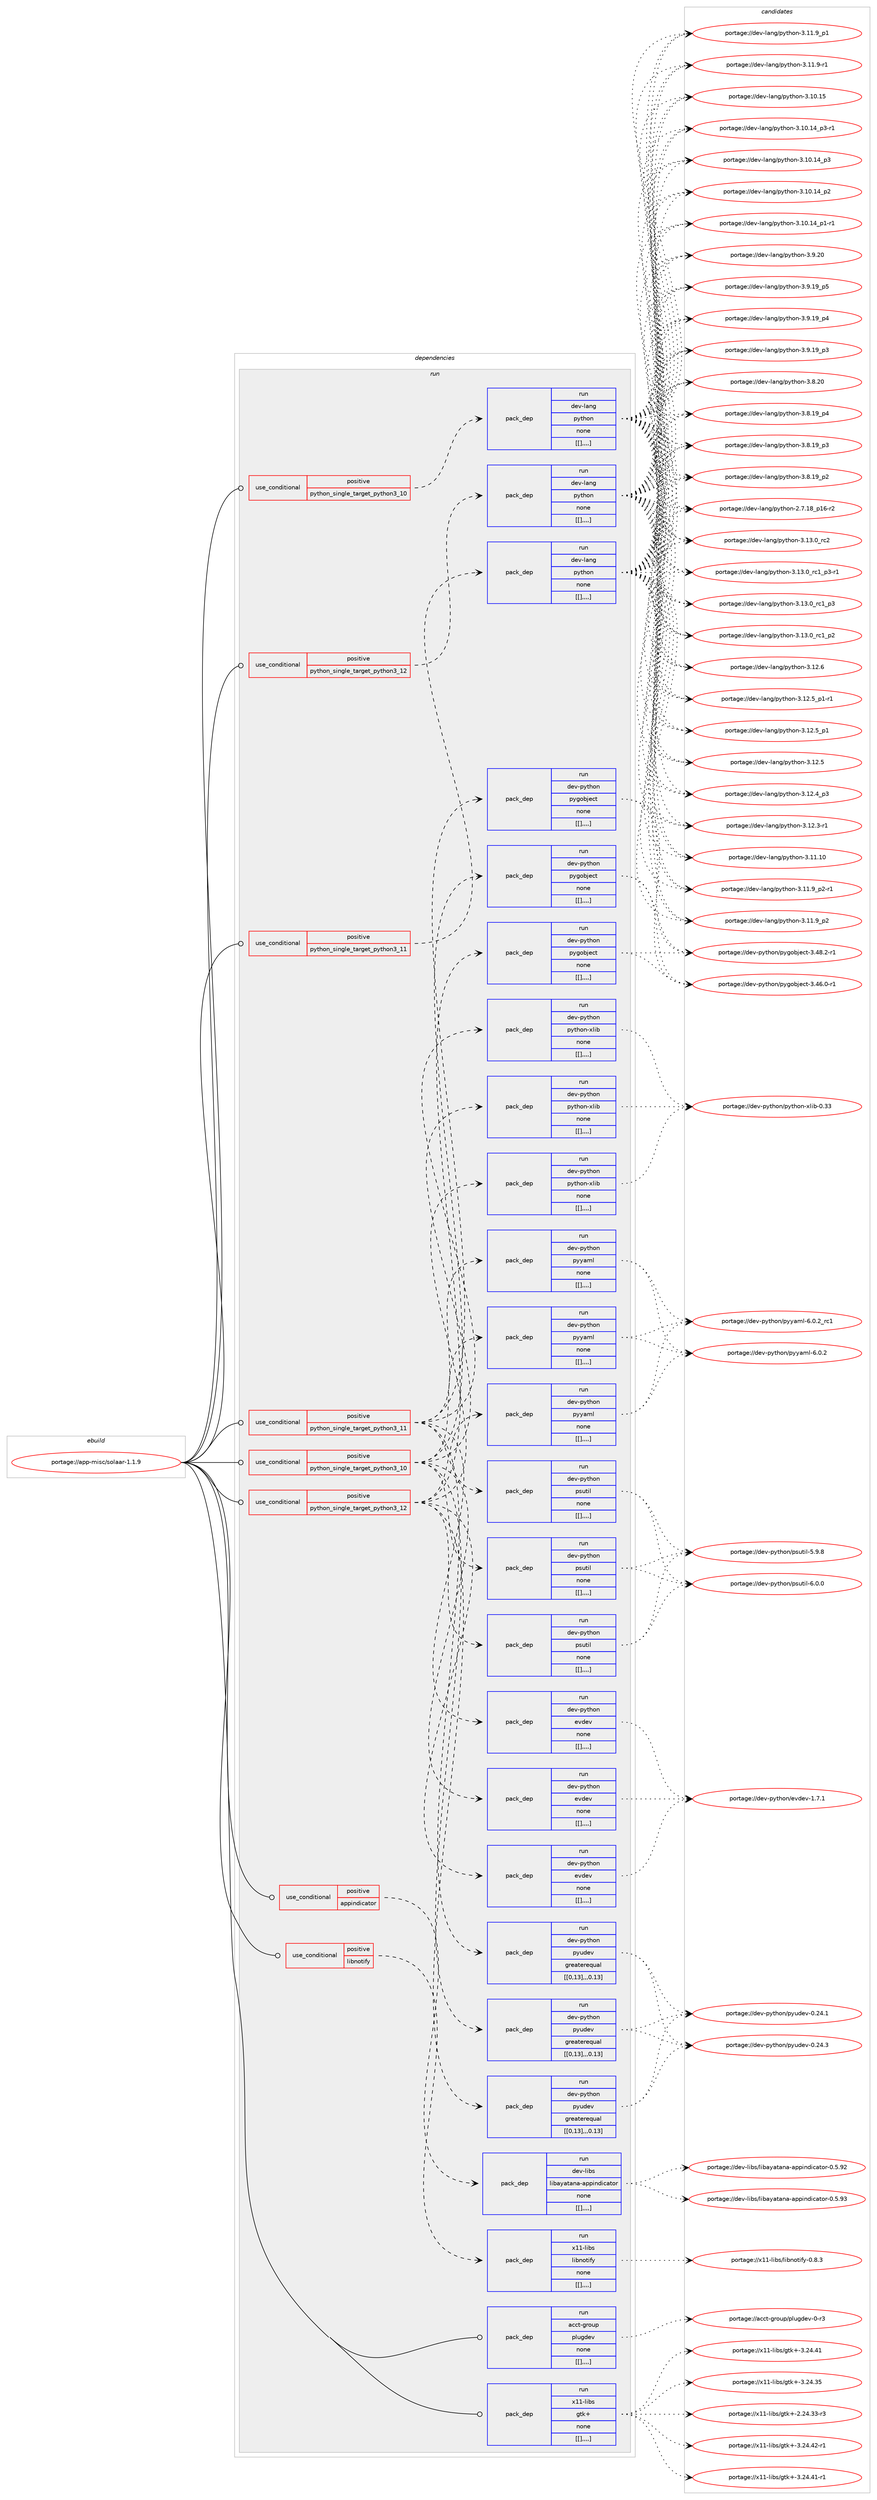 digraph prolog {

# *************
# Graph options
# *************

newrank=true;
concentrate=true;
compound=true;
graph [rankdir=LR,fontname=Helvetica,fontsize=10,ranksep=1.5];#, ranksep=2.5, nodesep=0.2];
edge  [arrowhead=vee];
node  [fontname=Helvetica,fontsize=10];

# **********
# The ebuild
# **********

subgraph cluster_leftcol {
color=gray;
label=<<i>ebuild</i>>;
id [label="portage://app-misc/solaar-1.1.9", color=red, width=4, href="../app-misc/solaar-1.1.9.svg"];
}

# ****************
# The dependencies
# ****************

subgraph cluster_midcol {
color=gray;
label=<<i>dependencies</i>>;
subgraph cluster_compile {
fillcolor="#eeeeee";
style=filled;
label=<<i>compile</i>>;
}
subgraph cluster_compileandrun {
fillcolor="#eeeeee";
style=filled;
label=<<i>compile and run</i>>;
}
subgraph cluster_run {
fillcolor="#eeeeee";
style=filled;
label=<<i>run</i>>;
subgraph cond12823 {
dependency44204 [label=<<TABLE BORDER="0" CELLBORDER="1" CELLSPACING="0" CELLPADDING="4"><TR><TD ROWSPAN="3" CELLPADDING="10">use_conditional</TD></TR><TR><TD>positive</TD></TR><TR><TD>appindicator</TD></TR></TABLE>>, shape=none, color=red];
subgraph pack30980 {
dependency44205 [label=<<TABLE BORDER="0" CELLBORDER="1" CELLSPACING="0" CELLPADDING="4" WIDTH="220"><TR><TD ROWSPAN="6" CELLPADDING="30">pack_dep</TD></TR><TR><TD WIDTH="110">run</TD></TR><TR><TD>dev-libs</TD></TR><TR><TD>libayatana-appindicator</TD></TR><TR><TD>none</TD></TR><TR><TD>[[],,,,]</TD></TR></TABLE>>, shape=none, color=blue];
}
dependency44204:e -> dependency44205:w [weight=20,style="dashed",arrowhead="vee"];
}
id:e -> dependency44204:w [weight=20,style="solid",arrowhead="odot"];
subgraph cond12824 {
dependency44206 [label=<<TABLE BORDER="0" CELLBORDER="1" CELLSPACING="0" CELLPADDING="4"><TR><TD ROWSPAN="3" CELLPADDING="10">use_conditional</TD></TR><TR><TD>positive</TD></TR><TR><TD>libnotify</TD></TR></TABLE>>, shape=none, color=red];
subgraph pack30981 {
dependency44207 [label=<<TABLE BORDER="0" CELLBORDER="1" CELLSPACING="0" CELLPADDING="4" WIDTH="220"><TR><TD ROWSPAN="6" CELLPADDING="30">pack_dep</TD></TR><TR><TD WIDTH="110">run</TD></TR><TR><TD>x11-libs</TD></TR><TR><TD>libnotify</TD></TR><TR><TD>none</TD></TR><TR><TD>[[],,,,]</TD></TR></TABLE>>, shape=none, color=blue];
}
dependency44206:e -> dependency44207:w [weight=20,style="dashed",arrowhead="vee"];
}
id:e -> dependency44206:w [weight=20,style="solid",arrowhead="odot"];
subgraph cond12825 {
dependency44208 [label=<<TABLE BORDER="0" CELLBORDER="1" CELLSPACING="0" CELLPADDING="4"><TR><TD ROWSPAN="3" CELLPADDING="10">use_conditional</TD></TR><TR><TD>positive</TD></TR><TR><TD>python_single_target_python3_10</TD></TR></TABLE>>, shape=none, color=red];
subgraph pack30982 {
dependency44209 [label=<<TABLE BORDER="0" CELLBORDER="1" CELLSPACING="0" CELLPADDING="4" WIDTH="220"><TR><TD ROWSPAN="6" CELLPADDING="30">pack_dep</TD></TR><TR><TD WIDTH="110">run</TD></TR><TR><TD>dev-lang</TD></TR><TR><TD>python</TD></TR><TR><TD>none</TD></TR><TR><TD>[[],,,,]</TD></TR></TABLE>>, shape=none, color=blue];
}
dependency44208:e -> dependency44209:w [weight=20,style="dashed",arrowhead="vee"];
}
id:e -> dependency44208:w [weight=20,style="solid",arrowhead="odot"];
subgraph cond12826 {
dependency44210 [label=<<TABLE BORDER="0" CELLBORDER="1" CELLSPACING="0" CELLPADDING="4"><TR><TD ROWSPAN="3" CELLPADDING="10">use_conditional</TD></TR><TR><TD>positive</TD></TR><TR><TD>python_single_target_python3_10</TD></TR></TABLE>>, shape=none, color=red];
subgraph pack30983 {
dependency44211 [label=<<TABLE BORDER="0" CELLBORDER="1" CELLSPACING="0" CELLPADDING="4" WIDTH="220"><TR><TD ROWSPAN="6" CELLPADDING="30">pack_dep</TD></TR><TR><TD WIDTH="110">run</TD></TR><TR><TD>dev-python</TD></TR><TR><TD>evdev</TD></TR><TR><TD>none</TD></TR><TR><TD>[[],,,,]</TD></TR></TABLE>>, shape=none, color=blue];
}
dependency44210:e -> dependency44211:w [weight=20,style="dashed",arrowhead="vee"];
subgraph pack30984 {
dependency44212 [label=<<TABLE BORDER="0" CELLBORDER="1" CELLSPACING="0" CELLPADDING="4" WIDTH="220"><TR><TD ROWSPAN="6" CELLPADDING="30">pack_dep</TD></TR><TR><TD WIDTH="110">run</TD></TR><TR><TD>dev-python</TD></TR><TR><TD>psutil</TD></TR><TR><TD>none</TD></TR><TR><TD>[[],,,,]</TD></TR></TABLE>>, shape=none, color=blue];
}
dependency44210:e -> dependency44212:w [weight=20,style="dashed",arrowhead="vee"];
subgraph pack30985 {
dependency44213 [label=<<TABLE BORDER="0" CELLBORDER="1" CELLSPACING="0" CELLPADDING="4" WIDTH="220"><TR><TD ROWSPAN="6" CELLPADDING="30">pack_dep</TD></TR><TR><TD WIDTH="110">run</TD></TR><TR><TD>dev-python</TD></TR><TR><TD>pygobject</TD></TR><TR><TD>none</TD></TR><TR><TD>[[],,,,]</TD></TR></TABLE>>, shape=none, color=blue];
}
dependency44210:e -> dependency44213:w [weight=20,style="dashed",arrowhead="vee"];
subgraph pack30986 {
dependency44214 [label=<<TABLE BORDER="0" CELLBORDER="1" CELLSPACING="0" CELLPADDING="4" WIDTH="220"><TR><TD ROWSPAN="6" CELLPADDING="30">pack_dep</TD></TR><TR><TD WIDTH="110">run</TD></TR><TR><TD>dev-python</TD></TR><TR><TD>python-xlib</TD></TR><TR><TD>none</TD></TR><TR><TD>[[],,,,]</TD></TR></TABLE>>, shape=none, color=blue];
}
dependency44210:e -> dependency44214:w [weight=20,style="dashed",arrowhead="vee"];
subgraph pack30987 {
dependency44215 [label=<<TABLE BORDER="0" CELLBORDER="1" CELLSPACING="0" CELLPADDING="4" WIDTH="220"><TR><TD ROWSPAN="6" CELLPADDING="30">pack_dep</TD></TR><TR><TD WIDTH="110">run</TD></TR><TR><TD>dev-python</TD></TR><TR><TD>pyudev</TD></TR><TR><TD>greaterequal</TD></TR><TR><TD>[[0,13],,,0.13]</TD></TR></TABLE>>, shape=none, color=blue];
}
dependency44210:e -> dependency44215:w [weight=20,style="dashed",arrowhead="vee"];
subgraph pack30988 {
dependency44216 [label=<<TABLE BORDER="0" CELLBORDER="1" CELLSPACING="0" CELLPADDING="4" WIDTH="220"><TR><TD ROWSPAN="6" CELLPADDING="30">pack_dep</TD></TR><TR><TD WIDTH="110">run</TD></TR><TR><TD>dev-python</TD></TR><TR><TD>pyyaml</TD></TR><TR><TD>none</TD></TR><TR><TD>[[],,,,]</TD></TR></TABLE>>, shape=none, color=blue];
}
dependency44210:e -> dependency44216:w [weight=20,style="dashed",arrowhead="vee"];
}
id:e -> dependency44210:w [weight=20,style="solid",arrowhead="odot"];
subgraph cond12827 {
dependency44217 [label=<<TABLE BORDER="0" CELLBORDER="1" CELLSPACING="0" CELLPADDING="4"><TR><TD ROWSPAN="3" CELLPADDING="10">use_conditional</TD></TR><TR><TD>positive</TD></TR><TR><TD>python_single_target_python3_11</TD></TR></TABLE>>, shape=none, color=red];
subgraph pack30989 {
dependency44218 [label=<<TABLE BORDER="0" CELLBORDER="1" CELLSPACING="0" CELLPADDING="4" WIDTH="220"><TR><TD ROWSPAN="6" CELLPADDING="30">pack_dep</TD></TR><TR><TD WIDTH="110">run</TD></TR><TR><TD>dev-lang</TD></TR><TR><TD>python</TD></TR><TR><TD>none</TD></TR><TR><TD>[[],,,,]</TD></TR></TABLE>>, shape=none, color=blue];
}
dependency44217:e -> dependency44218:w [weight=20,style="dashed",arrowhead="vee"];
}
id:e -> dependency44217:w [weight=20,style="solid",arrowhead="odot"];
subgraph cond12828 {
dependency44219 [label=<<TABLE BORDER="0" CELLBORDER="1" CELLSPACING="0" CELLPADDING="4"><TR><TD ROWSPAN="3" CELLPADDING="10">use_conditional</TD></TR><TR><TD>positive</TD></TR><TR><TD>python_single_target_python3_11</TD></TR></TABLE>>, shape=none, color=red];
subgraph pack30990 {
dependency44220 [label=<<TABLE BORDER="0" CELLBORDER="1" CELLSPACING="0" CELLPADDING="4" WIDTH="220"><TR><TD ROWSPAN="6" CELLPADDING="30">pack_dep</TD></TR><TR><TD WIDTH="110">run</TD></TR><TR><TD>dev-python</TD></TR><TR><TD>evdev</TD></TR><TR><TD>none</TD></TR><TR><TD>[[],,,,]</TD></TR></TABLE>>, shape=none, color=blue];
}
dependency44219:e -> dependency44220:w [weight=20,style="dashed",arrowhead="vee"];
subgraph pack30991 {
dependency44221 [label=<<TABLE BORDER="0" CELLBORDER="1" CELLSPACING="0" CELLPADDING="4" WIDTH="220"><TR><TD ROWSPAN="6" CELLPADDING="30">pack_dep</TD></TR><TR><TD WIDTH="110">run</TD></TR><TR><TD>dev-python</TD></TR><TR><TD>psutil</TD></TR><TR><TD>none</TD></TR><TR><TD>[[],,,,]</TD></TR></TABLE>>, shape=none, color=blue];
}
dependency44219:e -> dependency44221:w [weight=20,style="dashed",arrowhead="vee"];
subgraph pack30992 {
dependency44222 [label=<<TABLE BORDER="0" CELLBORDER="1" CELLSPACING="0" CELLPADDING="4" WIDTH="220"><TR><TD ROWSPAN="6" CELLPADDING="30">pack_dep</TD></TR><TR><TD WIDTH="110">run</TD></TR><TR><TD>dev-python</TD></TR><TR><TD>pygobject</TD></TR><TR><TD>none</TD></TR><TR><TD>[[],,,,]</TD></TR></TABLE>>, shape=none, color=blue];
}
dependency44219:e -> dependency44222:w [weight=20,style="dashed",arrowhead="vee"];
subgraph pack30993 {
dependency44223 [label=<<TABLE BORDER="0" CELLBORDER="1" CELLSPACING="0" CELLPADDING="4" WIDTH="220"><TR><TD ROWSPAN="6" CELLPADDING="30">pack_dep</TD></TR><TR><TD WIDTH="110">run</TD></TR><TR><TD>dev-python</TD></TR><TR><TD>python-xlib</TD></TR><TR><TD>none</TD></TR><TR><TD>[[],,,,]</TD></TR></TABLE>>, shape=none, color=blue];
}
dependency44219:e -> dependency44223:w [weight=20,style="dashed",arrowhead="vee"];
subgraph pack30994 {
dependency44224 [label=<<TABLE BORDER="0" CELLBORDER="1" CELLSPACING="0" CELLPADDING="4" WIDTH="220"><TR><TD ROWSPAN="6" CELLPADDING="30">pack_dep</TD></TR><TR><TD WIDTH="110">run</TD></TR><TR><TD>dev-python</TD></TR><TR><TD>pyudev</TD></TR><TR><TD>greaterequal</TD></TR><TR><TD>[[0,13],,,0.13]</TD></TR></TABLE>>, shape=none, color=blue];
}
dependency44219:e -> dependency44224:w [weight=20,style="dashed",arrowhead="vee"];
subgraph pack30995 {
dependency44225 [label=<<TABLE BORDER="0" CELLBORDER="1" CELLSPACING="0" CELLPADDING="4" WIDTH="220"><TR><TD ROWSPAN="6" CELLPADDING="30">pack_dep</TD></TR><TR><TD WIDTH="110">run</TD></TR><TR><TD>dev-python</TD></TR><TR><TD>pyyaml</TD></TR><TR><TD>none</TD></TR><TR><TD>[[],,,,]</TD></TR></TABLE>>, shape=none, color=blue];
}
dependency44219:e -> dependency44225:w [weight=20,style="dashed",arrowhead="vee"];
}
id:e -> dependency44219:w [weight=20,style="solid",arrowhead="odot"];
subgraph cond12829 {
dependency44226 [label=<<TABLE BORDER="0" CELLBORDER="1" CELLSPACING="0" CELLPADDING="4"><TR><TD ROWSPAN="3" CELLPADDING="10">use_conditional</TD></TR><TR><TD>positive</TD></TR><TR><TD>python_single_target_python3_12</TD></TR></TABLE>>, shape=none, color=red];
subgraph pack30996 {
dependency44227 [label=<<TABLE BORDER="0" CELLBORDER="1" CELLSPACING="0" CELLPADDING="4" WIDTH="220"><TR><TD ROWSPAN="6" CELLPADDING="30">pack_dep</TD></TR><TR><TD WIDTH="110">run</TD></TR><TR><TD>dev-lang</TD></TR><TR><TD>python</TD></TR><TR><TD>none</TD></TR><TR><TD>[[],,,,]</TD></TR></TABLE>>, shape=none, color=blue];
}
dependency44226:e -> dependency44227:w [weight=20,style="dashed",arrowhead="vee"];
}
id:e -> dependency44226:w [weight=20,style="solid",arrowhead="odot"];
subgraph cond12830 {
dependency44228 [label=<<TABLE BORDER="0" CELLBORDER="1" CELLSPACING="0" CELLPADDING="4"><TR><TD ROWSPAN="3" CELLPADDING="10">use_conditional</TD></TR><TR><TD>positive</TD></TR><TR><TD>python_single_target_python3_12</TD></TR></TABLE>>, shape=none, color=red];
subgraph pack30997 {
dependency44229 [label=<<TABLE BORDER="0" CELLBORDER="1" CELLSPACING="0" CELLPADDING="4" WIDTH="220"><TR><TD ROWSPAN="6" CELLPADDING="30">pack_dep</TD></TR><TR><TD WIDTH="110">run</TD></TR><TR><TD>dev-python</TD></TR><TR><TD>evdev</TD></TR><TR><TD>none</TD></TR><TR><TD>[[],,,,]</TD></TR></TABLE>>, shape=none, color=blue];
}
dependency44228:e -> dependency44229:w [weight=20,style="dashed",arrowhead="vee"];
subgraph pack30998 {
dependency44230 [label=<<TABLE BORDER="0" CELLBORDER="1" CELLSPACING="0" CELLPADDING="4" WIDTH="220"><TR><TD ROWSPAN="6" CELLPADDING="30">pack_dep</TD></TR><TR><TD WIDTH="110">run</TD></TR><TR><TD>dev-python</TD></TR><TR><TD>psutil</TD></TR><TR><TD>none</TD></TR><TR><TD>[[],,,,]</TD></TR></TABLE>>, shape=none, color=blue];
}
dependency44228:e -> dependency44230:w [weight=20,style="dashed",arrowhead="vee"];
subgraph pack30999 {
dependency44231 [label=<<TABLE BORDER="0" CELLBORDER="1" CELLSPACING="0" CELLPADDING="4" WIDTH="220"><TR><TD ROWSPAN="6" CELLPADDING="30">pack_dep</TD></TR><TR><TD WIDTH="110">run</TD></TR><TR><TD>dev-python</TD></TR><TR><TD>pygobject</TD></TR><TR><TD>none</TD></TR><TR><TD>[[],,,,]</TD></TR></TABLE>>, shape=none, color=blue];
}
dependency44228:e -> dependency44231:w [weight=20,style="dashed",arrowhead="vee"];
subgraph pack31000 {
dependency44232 [label=<<TABLE BORDER="0" CELLBORDER="1" CELLSPACING="0" CELLPADDING="4" WIDTH="220"><TR><TD ROWSPAN="6" CELLPADDING="30">pack_dep</TD></TR><TR><TD WIDTH="110">run</TD></TR><TR><TD>dev-python</TD></TR><TR><TD>python-xlib</TD></TR><TR><TD>none</TD></TR><TR><TD>[[],,,,]</TD></TR></TABLE>>, shape=none, color=blue];
}
dependency44228:e -> dependency44232:w [weight=20,style="dashed",arrowhead="vee"];
subgraph pack31001 {
dependency44233 [label=<<TABLE BORDER="0" CELLBORDER="1" CELLSPACING="0" CELLPADDING="4" WIDTH="220"><TR><TD ROWSPAN="6" CELLPADDING="30">pack_dep</TD></TR><TR><TD WIDTH="110">run</TD></TR><TR><TD>dev-python</TD></TR><TR><TD>pyudev</TD></TR><TR><TD>greaterequal</TD></TR><TR><TD>[[0,13],,,0.13]</TD></TR></TABLE>>, shape=none, color=blue];
}
dependency44228:e -> dependency44233:w [weight=20,style="dashed",arrowhead="vee"];
subgraph pack31002 {
dependency44234 [label=<<TABLE BORDER="0" CELLBORDER="1" CELLSPACING="0" CELLPADDING="4" WIDTH="220"><TR><TD ROWSPAN="6" CELLPADDING="30">pack_dep</TD></TR><TR><TD WIDTH="110">run</TD></TR><TR><TD>dev-python</TD></TR><TR><TD>pyyaml</TD></TR><TR><TD>none</TD></TR><TR><TD>[[],,,,]</TD></TR></TABLE>>, shape=none, color=blue];
}
dependency44228:e -> dependency44234:w [weight=20,style="dashed",arrowhead="vee"];
}
id:e -> dependency44228:w [weight=20,style="solid",arrowhead="odot"];
subgraph pack31003 {
dependency44235 [label=<<TABLE BORDER="0" CELLBORDER="1" CELLSPACING="0" CELLPADDING="4" WIDTH="220"><TR><TD ROWSPAN="6" CELLPADDING="30">pack_dep</TD></TR><TR><TD WIDTH="110">run</TD></TR><TR><TD>acct-group</TD></TR><TR><TD>plugdev</TD></TR><TR><TD>none</TD></TR><TR><TD>[[],,,,]</TD></TR></TABLE>>, shape=none, color=blue];
}
id:e -> dependency44235:w [weight=20,style="solid",arrowhead="odot"];
subgraph pack31004 {
dependency44236 [label=<<TABLE BORDER="0" CELLBORDER="1" CELLSPACING="0" CELLPADDING="4" WIDTH="220"><TR><TD ROWSPAN="6" CELLPADDING="30">pack_dep</TD></TR><TR><TD WIDTH="110">run</TD></TR><TR><TD>x11-libs</TD></TR><TR><TD>gtk+</TD></TR><TR><TD>none</TD></TR><TR><TD>[[],,,,]</TD></TR></TABLE>>, shape=none, color=blue];
}
id:e -> dependency44236:w [weight=20,style="solid",arrowhead="odot"];
}
}

# **************
# The candidates
# **************

subgraph cluster_choices {
rank=same;
color=gray;
label=<<i>candidates</i>>;

subgraph choice30980 {
color=black;
nodesep=1;
choice10010111845108105981154710810598971219711697110974597112112105110100105999711611111445484653465751 [label="portage://dev-libs/libayatana-appindicator-0.5.93", color=red, width=4,href="../dev-libs/libayatana-appindicator-0.5.93.svg"];
choice10010111845108105981154710810598971219711697110974597112112105110100105999711611111445484653465750 [label="portage://dev-libs/libayatana-appindicator-0.5.92", color=red, width=4,href="../dev-libs/libayatana-appindicator-0.5.92.svg"];
dependency44205:e -> choice10010111845108105981154710810598971219711697110974597112112105110100105999711611111445484653465751:w [style=dotted,weight="100"];
dependency44205:e -> choice10010111845108105981154710810598971219711697110974597112112105110100105999711611111445484653465750:w [style=dotted,weight="100"];
}
subgraph choice30981 {
color=black;
nodesep=1;
choice120494945108105981154710810598110111116105102121454846564651 [label="portage://x11-libs/libnotify-0.8.3", color=red, width=4,href="../x11-libs/libnotify-0.8.3.svg"];
dependency44207:e -> choice120494945108105981154710810598110111116105102121454846564651:w [style=dotted,weight="100"];
}
subgraph choice30982 {
color=black;
nodesep=1;
choice10010111845108971101034711212111610411111045514649514648951149950 [label="portage://dev-lang/python-3.13.0_rc2", color=red, width=4,href="../dev-lang/python-3.13.0_rc2.svg"];
choice1001011184510897110103471121211161041111104551464951464895114994995112514511449 [label="portage://dev-lang/python-3.13.0_rc1_p3-r1", color=red, width=4,href="../dev-lang/python-3.13.0_rc1_p3-r1.svg"];
choice100101118451089711010347112121116104111110455146495146489511499499511251 [label="portage://dev-lang/python-3.13.0_rc1_p3", color=red, width=4,href="../dev-lang/python-3.13.0_rc1_p3.svg"];
choice100101118451089711010347112121116104111110455146495146489511499499511250 [label="portage://dev-lang/python-3.13.0_rc1_p2", color=red, width=4,href="../dev-lang/python-3.13.0_rc1_p2.svg"];
choice10010111845108971101034711212111610411111045514649504654 [label="portage://dev-lang/python-3.12.6", color=red, width=4,href="../dev-lang/python-3.12.6.svg"];
choice1001011184510897110103471121211161041111104551464950465395112494511449 [label="portage://dev-lang/python-3.12.5_p1-r1", color=red, width=4,href="../dev-lang/python-3.12.5_p1-r1.svg"];
choice100101118451089711010347112121116104111110455146495046539511249 [label="portage://dev-lang/python-3.12.5_p1", color=red, width=4,href="../dev-lang/python-3.12.5_p1.svg"];
choice10010111845108971101034711212111610411111045514649504653 [label="portage://dev-lang/python-3.12.5", color=red, width=4,href="../dev-lang/python-3.12.5.svg"];
choice100101118451089711010347112121116104111110455146495046529511251 [label="portage://dev-lang/python-3.12.4_p3", color=red, width=4,href="../dev-lang/python-3.12.4_p3.svg"];
choice100101118451089711010347112121116104111110455146495046514511449 [label="portage://dev-lang/python-3.12.3-r1", color=red, width=4,href="../dev-lang/python-3.12.3-r1.svg"];
choice1001011184510897110103471121211161041111104551464949464948 [label="portage://dev-lang/python-3.11.10", color=red, width=4,href="../dev-lang/python-3.11.10.svg"];
choice1001011184510897110103471121211161041111104551464949465795112504511449 [label="portage://dev-lang/python-3.11.9_p2-r1", color=red, width=4,href="../dev-lang/python-3.11.9_p2-r1.svg"];
choice100101118451089711010347112121116104111110455146494946579511250 [label="portage://dev-lang/python-3.11.9_p2", color=red, width=4,href="../dev-lang/python-3.11.9_p2.svg"];
choice100101118451089711010347112121116104111110455146494946579511249 [label="portage://dev-lang/python-3.11.9_p1", color=red, width=4,href="../dev-lang/python-3.11.9_p1.svg"];
choice100101118451089711010347112121116104111110455146494946574511449 [label="portage://dev-lang/python-3.11.9-r1", color=red, width=4,href="../dev-lang/python-3.11.9-r1.svg"];
choice1001011184510897110103471121211161041111104551464948464953 [label="portage://dev-lang/python-3.10.15", color=red, width=4,href="../dev-lang/python-3.10.15.svg"];
choice100101118451089711010347112121116104111110455146494846495295112514511449 [label="portage://dev-lang/python-3.10.14_p3-r1", color=red, width=4,href="../dev-lang/python-3.10.14_p3-r1.svg"];
choice10010111845108971101034711212111610411111045514649484649529511251 [label="portage://dev-lang/python-3.10.14_p3", color=red, width=4,href="../dev-lang/python-3.10.14_p3.svg"];
choice10010111845108971101034711212111610411111045514649484649529511250 [label="portage://dev-lang/python-3.10.14_p2", color=red, width=4,href="../dev-lang/python-3.10.14_p2.svg"];
choice100101118451089711010347112121116104111110455146494846495295112494511449 [label="portage://dev-lang/python-3.10.14_p1-r1", color=red, width=4,href="../dev-lang/python-3.10.14_p1-r1.svg"];
choice10010111845108971101034711212111610411111045514657465048 [label="portage://dev-lang/python-3.9.20", color=red, width=4,href="../dev-lang/python-3.9.20.svg"];
choice100101118451089711010347112121116104111110455146574649579511253 [label="portage://dev-lang/python-3.9.19_p5", color=red, width=4,href="../dev-lang/python-3.9.19_p5.svg"];
choice100101118451089711010347112121116104111110455146574649579511252 [label="portage://dev-lang/python-3.9.19_p4", color=red, width=4,href="../dev-lang/python-3.9.19_p4.svg"];
choice100101118451089711010347112121116104111110455146574649579511251 [label="portage://dev-lang/python-3.9.19_p3", color=red, width=4,href="../dev-lang/python-3.9.19_p3.svg"];
choice10010111845108971101034711212111610411111045514656465048 [label="portage://dev-lang/python-3.8.20", color=red, width=4,href="../dev-lang/python-3.8.20.svg"];
choice100101118451089711010347112121116104111110455146564649579511252 [label="portage://dev-lang/python-3.8.19_p4", color=red, width=4,href="../dev-lang/python-3.8.19_p4.svg"];
choice100101118451089711010347112121116104111110455146564649579511251 [label="portage://dev-lang/python-3.8.19_p3", color=red, width=4,href="../dev-lang/python-3.8.19_p3.svg"];
choice100101118451089711010347112121116104111110455146564649579511250 [label="portage://dev-lang/python-3.8.19_p2", color=red, width=4,href="../dev-lang/python-3.8.19_p2.svg"];
choice100101118451089711010347112121116104111110455046554649569511249544511450 [label="portage://dev-lang/python-2.7.18_p16-r2", color=red, width=4,href="../dev-lang/python-2.7.18_p16-r2.svg"];
dependency44209:e -> choice10010111845108971101034711212111610411111045514649514648951149950:w [style=dotted,weight="100"];
dependency44209:e -> choice1001011184510897110103471121211161041111104551464951464895114994995112514511449:w [style=dotted,weight="100"];
dependency44209:e -> choice100101118451089711010347112121116104111110455146495146489511499499511251:w [style=dotted,weight="100"];
dependency44209:e -> choice100101118451089711010347112121116104111110455146495146489511499499511250:w [style=dotted,weight="100"];
dependency44209:e -> choice10010111845108971101034711212111610411111045514649504654:w [style=dotted,weight="100"];
dependency44209:e -> choice1001011184510897110103471121211161041111104551464950465395112494511449:w [style=dotted,weight="100"];
dependency44209:e -> choice100101118451089711010347112121116104111110455146495046539511249:w [style=dotted,weight="100"];
dependency44209:e -> choice10010111845108971101034711212111610411111045514649504653:w [style=dotted,weight="100"];
dependency44209:e -> choice100101118451089711010347112121116104111110455146495046529511251:w [style=dotted,weight="100"];
dependency44209:e -> choice100101118451089711010347112121116104111110455146495046514511449:w [style=dotted,weight="100"];
dependency44209:e -> choice1001011184510897110103471121211161041111104551464949464948:w [style=dotted,weight="100"];
dependency44209:e -> choice1001011184510897110103471121211161041111104551464949465795112504511449:w [style=dotted,weight="100"];
dependency44209:e -> choice100101118451089711010347112121116104111110455146494946579511250:w [style=dotted,weight="100"];
dependency44209:e -> choice100101118451089711010347112121116104111110455146494946579511249:w [style=dotted,weight="100"];
dependency44209:e -> choice100101118451089711010347112121116104111110455146494946574511449:w [style=dotted,weight="100"];
dependency44209:e -> choice1001011184510897110103471121211161041111104551464948464953:w [style=dotted,weight="100"];
dependency44209:e -> choice100101118451089711010347112121116104111110455146494846495295112514511449:w [style=dotted,weight="100"];
dependency44209:e -> choice10010111845108971101034711212111610411111045514649484649529511251:w [style=dotted,weight="100"];
dependency44209:e -> choice10010111845108971101034711212111610411111045514649484649529511250:w [style=dotted,weight="100"];
dependency44209:e -> choice100101118451089711010347112121116104111110455146494846495295112494511449:w [style=dotted,weight="100"];
dependency44209:e -> choice10010111845108971101034711212111610411111045514657465048:w [style=dotted,weight="100"];
dependency44209:e -> choice100101118451089711010347112121116104111110455146574649579511253:w [style=dotted,weight="100"];
dependency44209:e -> choice100101118451089711010347112121116104111110455146574649579511252:w [style=dotted,weight="100"];
dependency44209:e -> choice100101118451089711010347112121116104111110455146574649579511251:w [style=dotted,weight="100"];
dependency44209:e -> choice10010111845108971101034711212111610411111045514656465048:w [style=dotted,weight="100"];
dependency44209:e -> choice100101118451089711010347112121116104111110455146564649579511252:w [style=dotted,weight="100"];
dependency44209:e -> choice100101118451089711010347112121116104111110455146564649579511251:w [style=dotted,weight="100"];
dependency44209:e -> choice100101118451089711010347112121116104111110455146564649579511250:w [style=dotted,weight="100"];
dependency44209:e -> choice100101118451089711010347112121116104111110455046554649569511249544511450:w [style=dotted,weight="100"];
}
subgraph choice30983 {
color=black;
nodesep=1;
choice1001011184511212111610411111047101118100101118454946554649 [label="portage://dev-python/evdev-1.7.1", color=red, width=4,href="../dev-python/evdev-1.7.1.svg"];
dependency44211:e -> choice1001011184511212111610411111047101118100101118454946554649:w [style=dotted,weight="100"];
}
subgraph choice30984 {
color=black;
nodesep=1;
choice1001011184511212111610411111047112115117116105108455446484648 [label="portage://dev-python/psutil-6.0.0", color=red, width=4,href="../dev-python/psutil-6.0.0.svg"];
choice1001011184511212111610411111047112115117116105108455346574656 [label="portage://dev-python/psutil-5.9.8", color=red, width=4,href="../dev-python/psutil-5.9.8.svg"];
dependency44212:e -> choice1001011184511212111610411111047112115117116105108455446484648:w [style=dotted,weight="100"];
dependency44212:e -> choice1001011184511212111610411111047112115117116105108455346574656:w [style=dotted,weight="100"];
}
subgraph choice30985 {
color=black;
nodesep=1;
choice10010111845112121116104111110471121211031119810610199116455146525646504511449 [label="portage://dev-python/pygobject-3.48.2-r1", color=red, width=4,href="../dev-python/pygobject-3.48.2-r1.svg"];
choice10010111845112121116104111110471121211031119810610199116455146525446484511449 [label="portage://dev-python/pygobject-3.46.0-r1", color=red, width=4,href="../dev-python/pygobject-3.46.0-r1.svg"];
dependency44213:e -> choice10010111845112121116104111110471121211031119810610199116455146525646504511449:w [style=dotted,weight="100"];
dependency44213:e -> choice10010111845112121116104111110471121211031119810610199116455146525446484511449:w [style=dotted,weight="100"];
}
subgraph choice30986 {
color=black;
nodesep=1;
choice100101118451121211161041111104711212111610411111045120108105984548465151 [label="portage://dev-python/python-xlib-0.33", color=red, width=4,href="../dev-python/python-xlib-0.33.svg"];
dependency44214:e -> choice100101118451121211161041111104711212111610411111045120108105984548465151:w [style=dotted,weight="100"];
}
subgraph choice30987 {
color=black;
nodesep=1;
choice100101118451121211161041111104711212111710010111845484650524651 [label="portage://dev-python/pyudev-0.24.3", color=red, width=4,href="../dev-python/pyudev-0.24.3.svg"];
choice100101118451121211161041111104711212111710010111845484650524649 [label="portage://dev-python/pyudev-0.24.1", color=red, width=4,href="../dev-python/pyudev-0.24.1.svg"];
dependency44215:e -> choice100101118451121211161041111104711212111710010111845484650524651:w [style=dotted,weight="100"];
dependency44215:e -> choice100101118451121211161041111104711212111710010111845484650524649:w [style=dotted,weight="100"];
}
subgraph choice30988 {
color=black;
nodesep=1;
choice100101118451121211161041111104711212112197109108455446484650951149949 [label="portage://dev-python/pyyaml-6.0.2_rc1", color=red, width=4,href="../dev-python/pyyaml-6.0.2_rc1.svg"];
choice100101118451121211161041111104711212112197109108455446484650 [label="portage://dev-python/pyyaml-6.0.2", color=red, width=4,href="../dev-python/pyyaml-6.0.2.svg"];
dependency44216:e -> choice100101118451121211161041111104711212112197109108455446484650951149949:w [style=dotted,weight="100"];
dependency44216:e -> choice100101118451121211161041111104711212112197109108455446484650:w [style=dotted,weight="100"];
}
subgraph choice30989 {
color=black;
nodesep=1;
choice10010111845108971101034711212111610411111045514649514648951149950 [label="portage://dev-lang/python-3.13.0_rc2", color=red, width=4,href="../dev-lang/python-3.13.0_rc2.svg"];
choice1001011184510897110103471121211161041111104551464951464895114994995112514511449 [label="portage://dev-lang/python-3.13.0_rc1_p3-r1", color=red, width=4,href="../dev-lang/python-3.13.0_rc1_p3-r1.svg"];
choice100101118451089711010347112121116104111110455146495146489511499499511251 [label="portage://dev-lang/python-3.13.0_rc1_p3", color=red, width=4,href="../dev-lang/python-3.13.0_rc1_p3.svg"];
choice100101118451089711010347112121116104111110455146495146489511499499511250 [label="portage://dev-lang/python-3.13.0_rc1_p2", color=red, width=4,href="../dev-lang/python-3.13.0_rc1_p2.svg"];
choice10010111845108971101034711212111610411111045514649504654 [label="portage://dev-lang/python-3.12.6", color=red, width=4,href="../dev-lang/python-3.12.6.svg"];
choice1001011184510897110103471121211161041111104551464950465395112494511449 [label="portage://dev-lang/python-3.12.5_p1-r1", color=red, width=4,href="../dev-lang/python-3.12.5_p1-r1.svg"];
choice100101118451089711010347112121116104111110455146495046539511249 [label="portage://dev-lang/python-3.12.5_p1", color=red, width=4,href="../dev-lang/python-3.12.5_p1.svg"];
choice10010111845108971101034711212111610411111045514649504653 [label="portage://dev-lang/python-3.12.5", color=red, width=4,href="../dev-lang/python-3.12.5.svg"];
choice100101118451089711010347112121116104111110455146495046529511251 [label="portage://dev-lang/python-3.12.4_p3", color=red, width=4,href="../dev-lang/python-3.12.4_p3.svg"];
choice100101118451089711010347112121116104111110455146495046514511449 [label="portage://dev-lang/python-3.12.3-r1", color=red, width=4,href="../dev-lang/python-3.12.3-r1.svg"];
choice1001011184510897110103471121211161041111104551464949464948 [label="portage://dev-lang/python-3.11.10", color=red, width=4,href="../dev-lang/python-3.11.10.svg"];
choice1001011184510897110103471121211161041111104551464949465795112504511449 [label="portage://dev-lang/python-3.11.9_p2-r1", color=red, width=4,href="../dev-lang/python-3.11.9_p2-r1.svg"];
choice100101118451089711010347112121116104111110455146494946579511250 [label="portage://dev-lang/python-3.11.9_p2", color=red, width=4,href="../dev-lang/python-3.11.9_p2.svg"];
choice100101118451089711010347112121116104111110455146494946579511249 [label="portage://dev-lang/python-3.11.9_p1", color=red, width=4,href="../dev-lang/python-3.11.9_p1.svg"];
choice100101118451089711010347112121116104111110455146494946574511449 [label="portage://dev-lang/python-3.11.9-r1", color=red, width=4,href="../dev-lang/python-3.11.9-r1.svg"];
choice1001011184510897110103471121211161041111104551464948464953 [label="portage://dev-lang/python-3.10.15", color=red, width=4,href="../dev-lang/python-3.10.15.svg"];
choice100101118451089711010347112121116104111110455146494846495295112514511449 [label="portage://dev-lang/python-3.10.14_p3-r1", color=red, width=4,href="../dev-lang/python-3.10.14_p3-r1.svg"];
choice10010111845108971101034711212111610411111045514649484649529511251 [label="portage://dev-lang/python-3.10.14_p3", color=red, width=4,href="../dev-lang/python-3.10.14_p3.svg"];
choice10010111845108971101034711212111610411111045514649484649529511250 [label="portage://dev-lang/python-3.10.14_p2", color=red, width=4,href="../dev-lang/python-3.10.14_p2.svg"];
choice100101118451089711010347112121116104111110455146494846495295112494511449 [label="portage://dev-lang/python-3.10.14_p1-r1", color=red, width=4,href="../dev-lang/python-3.10.14_p1-r1.svg"];
choice10010111845108971101034711212111610411111045514657465048 [label="portage://dev-lang/python-3.9.20", color=red, width=4,href="../dev-lang/python-3.9.20.svg"];
choice100101118451089711010347112121116104111110455146574649579511253 [label="portage://dev-lang/python-3.9.19_p5", color=red, width=4,href="../dev-lang/python-3.9.19_p5.svg"];
choice100101118451089711010347112121116104111110455146574649579511252 [label="portage://dev-lang/python-3.9.19_p4", color=red, width=4,href="../dev-lang/python-3.9.19_p4.svg"];
choice100101118451089711010347112121116104111110455146574649579511251 [label="portage://dev-lang/python-3.9.19_p3", color=red, width=4,href="../dev-lang/python-3.9.19_p3.svg"];
choice10010111845108971101034711212111610411111045514656465048 [label="portage://dev-lang/python-3.8.20", color=red, width=4,href="../dev-lang/python-3.8.20.svg"];
choice100101118451089711010347112121116104111110455146564649579511252 [label="portage://dev-lang/python-3.8.19_p4", color=red, width=4,href="../dev-lang/python-3.8.19_p4.svg"];
choice100101118451089711010347112121116104111110455146564649579511251 [label="portage://dev-lang/python-3.8.19_p3", color=red, width=4,href="../dev-lang/python-3.8.19_p3.svg"];
choice100101118451089711010347112121116104111110455146564649579511250 [label="portage://dev-lang/python-3.8.19_p2", color=red, width=4,href="../dev-lang/python-3.8.19_p2.svg"];
choice100101118451089711010347112121116104111110455046554649569511249544511450 [label="portage://dev-lang/python-2.7.18_p16-r2", color=red, width=4,href="../dev-lang/python-2.7.18_p16-r2.svg"];
dependency44218:e -> choice10010111845108971101034711212111610411111045514649514648951149950:w [style=dotted,weight="100"];
dependency44218:e -> choice1001011184510897110103471121211161041111104551464951464895114994995112514511449:w [style=dotted,weight="100"];
dependency44218:e -> choice100101118451089711010347112121116104111110455146495146489511499499511251:w [style=dotted,weight="100"];
dependency44218:e -> choice100101118451089711010347112121116104111110455146495146489511499499511250:w [style=dotted,weight="100"];
dependency44218:e -> choice10010111845108971101034711212111610411111045514649504654:w [style=dotted,weight="100"];
dependency44218:e -> choice1001011184510897110103471121211161041111104551464950465395112494511449:w [style=dotted,weight="100"];
dependency44218:e -> choice100101118451089711010347112121116104111110455146495046539511249:w [style=dotted,weight="100"];
dependency44218:e -> choice10010111845108971101034711212111610411111045514649504653:w [style=dotted,weight="100"];
dependency44218:e -> choice100101118451089711010347112121116104111110455146495046529511251:w [style=dotted,weight="100"];
dependency44218:e -> choice100101118451089711010347112121116104111110455146495046514511449:w [style=dotted,weight="100"];
dependency44218:e -> choice1001011184510897110103471121211161041111104551464949464948:w [style=dotted,weight="100"];
dependency44218:e -> choice1001011184510897110103471121211161041111104551464949465795112504511449:w [style=dotted,weight="100"];
dependency44218:e -> choice100101118451089711010347112121116104111110455146494946579511250:w [style=dotted,weight="100"];
dependency44218:e -> choice100101118451089711010347112121116104111110455146494946579511249:w [style=dotted,weight="100"];
dependency44218:e -> choice100101118451089711010347112121116104111110455146494946574511449:w [style=dotted,weight="100"];
dependency44218:e -> choice1001011184510897110103471121211161041111104551464948464953:w [style=dotted,weight="100"];
dependency44218:e -> choice100101118451089711010347112121116104111110455146494846495295112514511449:w [style=dotted,weight="100"];
dependency44218:e -> choice10010111845108971101034711212111610411111045514649484649529511251:w [style=dotted,weight="100"];
dependency44218:e -> choice10010111845108971101034711212111610411111045514649484649529511250:w [style=dotted,weight="100"];
dependency44218:e -> choice100101118451089711010347112121116104111110455146494846495295112494511449:w [style=dotted,weight="100"];
dependency44218:e -> choice10010111845108971101034711212111610411111045514657465048:w [style=dotted,weight="100"];
dependency44218:e -> choice100101118451089711010347112121116104111110455146574649579511253:w [style=dotted,weight="100"];
dependency44218:e -> choice100101118451089711010347112121116104111110455146574649579511252:w [style=dotted,weight="100"];
dependency44218:e -> choice100101118451089711010347112121116104111110455146574649579511251:w [style=dotted,weight="100"];
dependency44218:e -> choice10010111845108971101034711212111610411111045514656465048:w [style=dotted,weight="100"];
dependency44218:e -> choice100101118451089711010347112121116104111110455146564649579511252:w [style=dotted,weight="100"];
dependency44218:e -> choice100101118451089711010347112121116104111110455146564649579511251:w [style=dotted,weight="100"];
dependency44218:e -> choice100101118451089711010347112121116104111110455146564649579511250:w [style=dotted,weight="100"];
dependency44218:e -> choice100101118451089711010347112121116104111110455046554649569511249544511450:w [style=dotted,weight="100"];
}
subgraph choice30990 {
color=black;
nodesep=1;
choice1001011184511212111610411111047101118100101118454946554649 [label="portage://dev-python/evdev-1.7.1", color=red, width=4,href="../dev-python/evdev-1.7.1.svg"];
dependency44220:e -> choice1001011184511212111610411111047101118100101118454946554649:w [style=dotted,weight="100"];
}
subgraph choice30991 {
color=black;
nodesep=1;
choice1001011184511212111610411111047112115117116105108455446484648 [label="portage://dev-python/psutil-6.0.0", color=red, width=4,href="../dev-python/psutil-6.0.0.svg"];
choice1001011184511212111610411111047112115117116105108455346574656 [label="portage://dev-python/psutil-5.9.8", color=red, width=4,href="../dev-python/psutil-5.9.8.svg"];
dependency44221:e -> choice1001011184511212111610411111047112115117116105108455446484648:w [style=dotted,weight="100"];
dependency44221:e -> choice1001011184511212111610411111047112115117116105108455346574656:w [style=dotted,weight="100"];
}
subgraph choice30992 {
color=black;
nodesep=1;
choice10010111845112121116104111110471121211031119810610199116455146525646504511449 [label="portage://dev-python/pygobject-3.48.2-r1", color=red, width=4,href="../dev-python/pygobject-3.48.2-r1.svg"];
choice10010111845112121116104111110471121211031119810610199116455146525446484511449 [label="portage://dev-python/pygobject-3.46.0-r1", color=red, width=4,href="../dev-python/pygobject-3.46.0-r1.svg"];
dependency44222:e -> choice10010111845112121116104111110471121211031119810610199116455146525646504511449:w [style=dotted,weight="100"];
dependency44222:e -> choice10010111845112121116104111110471121211031119810610199116455146525446484511449:w [style=dotted,weight="100"];
}
subgraph choice30993 {
color=black;
nodesep=1;
choice100101118451121211161041111104711212111610411111045120108105984548465151 [label="portage://dev-python/python-xlib-0.33", color=red, width=4,href="../dev-python/python-xlib-0.33.svg"];
dependency44223:e -> choice100101118451121211161041111104711212111610411111045120108105984548465151:w [style=dotted,weight="100"];
}
subgraph choice30994 {
color=black;
nodesep=1;
choice100101118451121211161041111104711212111710010111845484650524651 [label="portage://dev-python/pyudev-0.24.3", color=red, width=4,href="../dev-python/pyudev-0.24.3.svg"];
choice100101118451121211161041111104711212111710010111845484650524649 [label="portage://dev-python/pyudev-0.24.1", color=red, width=4,href="../dev-python/pyudev-0.24.1.svg"];
dependency44224:e -> choice100101118451121211161041111104711212111710010111845484650524651:w [style=dotted,weight="100"];
dependency44224:e -> choice100101118451121211161041111104711212111710010111845484650524649:w [style=dotted,weight="100"];
}
subgraph choice30995 {
color=black;
nodesep=1;
choice100101118451121211161041111104711212112197109108455446484650951149949 [label="portage://dev-python/pyyaml-6.0.2_rc1", color=red, width=4,href="../dev-python/pyyaml-6.0.2_rc1.svg"];
choice100101118451121211161041111104711212112197109108455446484650 [label="portage://dev-python/pyyaml-6.0.2", color=red, width=4,href="../dev-python/pyyaml-6.0.2.svg"];
dependency44225:e -> choice100101118451121211161041111104711212112197109108455446484650951149949:w [style=dotted,weight="100"];
dependency44225:e -> choice100101118451121211161041111104711212112197109108455446484650:w [style=dotted,weight="100"];
}
subgraph choice30996 {
color=black;
nodesep=1;
choice10010111845108971101034711212111610411111045514649514648951149950 [label="portage://dev-lang/python-3.13.0_rc2", color=red, width=4,href="../dev-lang/python-3.13.0_rc2.svg"];
choice1001011184510897110103471121211161041111104551464951464895114994995112514511449 [label="portage://dev-lang/python-3.13.0_rc1_p3-r1", color=red, width=4,href="../dev-lang/python-3.13.0_rc1_p3-r1.svg"];
choice100101118451089711010347112121116104111110455146495146489511499499511251 [label="portage://dev-lang/python-3.13.0_rc1_p3", color=red, width=4,href="../dev-lang/python-3.13.0_rc1_p3.svg"];
choice100101118451089711010347112121116104111110455146495146489511499499511250 [label="portage://dev-lang/python-3.13.0_rc1_p2", color=red, width=4,href="../dev-lang/python-3.13.0_rc1_p2.svg"];
choice10010111845108971101034711212111610411111045514649504654 [label="portage://dev-lang/python-3.12.6", color=red, width=4,href="../dev-lang/python-3.12.6.svg"];
choice1001011184510897110103471121211161041111104551464950465395112494511449 [label="portage://dev-lang/python-3.12.5_p1-r1", color=red, width=4,href="../dev-lang/python-3.12.5_p1-r1.svg"];
choice100101118451089711010347112121116104111110455146495046539511249 [label="portage://dev-lang/python-3.12.5_p1", color=red, width=4,href="../dev-lang/python-3.12.5_p1.svg"];
choice10010111845108971101034711212111610411111045514649504653 [label="portage://dev-lang/python-3.12.5", color=red, width=4,href="../dev-lang/python-3.12.5.svg"];
choice100101118451089711010347112121116104111110455146495046529511251 [label="portage://dev-lang/python-3.12.4_p3", color=red, width=4,href="../dev-lang/python-3.12.4_p3.svg"];
choice100101118451089711010347112121116104111110455146495046514511449 [label="portage://dev-lang/python-3.12.3-r1", color=red, width=4,href="../dev-lang/python-3.12.3-r1.svg"];
choice1001011184510897110103471121211161041111104551464949464948 [label="portage://dev-lang/python-3.11.10", color=red, width=4,href="../dev-lang/python-3.11.10.svg"];
choice1001011184510897110103471121211161041111104551464949465795112504511449 [label="portage://dev-lang/python-3.11.9_p2-r1", color=red, width=4,href="../dev-lang/python-3.11.9_p2-r1.svg"];
choice100101118451089711010347112121116104111110455146494946579511250 [label="portage://dev-lang/python-3.11.9_p2", color=red, width=4,href="../dev-lang/python-3.11.9_p2.svg"];
choice100101118451089711010347112121116104111110455146494946579511249 [label="portage://dev-lang/python-3.11.9_p1", color=red, width=4,href="../dev-lang/python-3.11.9_p1.svg"];
choice100101118451089711010347112121116104111110455146494946574511449 [label="portage://dev-lang/python-3.11.9-r1", color=red, width=4,href="../dev-lang/python-3.11.9-r1.svg"];
choice1001011184510897110103471121211161041111104551464948464953 [label="portage://dev-lang/python-3.10.15", color=red, width=4,href="../dev-lang/python-3.10.15.svg"];
choice100101118451089711010347112121116104111110455146494846495295112514511449 [label="portage://dev-lang/python-3.10.14_p3-r1", color=red, width=4,href="../dev-lang/python-3.10.14_p3-r1.svg"];
choice10010111845108971101034711212111610411111045514649484649529511251 [label="portage://dev-lang/python-3.10.14_p3", color=red, width=4,href="../dev-lang/python-3.10.14_p3.svg"];
choice10010111845108971101034711212111610411111045514649484649529511250 [label="portage://dev-lang/python-3.10.14_p2", color=red, width=4,href="../dev-lang/python-3.10.14_p2.svg"];
choice100101118451089711010347112121116104111110455146494846495295112494511449 [label="portage://dev-lang/python-3.10.14_p1-r1", color=red, width=4,href="../dev-lang/python-3.10.14_p1-r1.svg"];
choice10010111845108971101034711212111610411111045514657465048 [label="portage://dev-lang/python-3.9.20", color=red, width=4,href="../dev-lang/python-3.9.20.svg"];
choice100101118451089711010347112121116104111110455146574649579511253 [label="portage://dev-lang/python-3.9.19_p5", color=red, width=4,href="../dev-lang/python-3.9.19_p5.svg"];
choice100101118451089711010347112121116104111110455146574649579511252 [label="portage://dev-lang/python-3.9.19_p4", color=red, width=4,href="../dev-lang/python-3.9.19_p4.svg"];
choice100101118451089711010347112121116104111110455146574649579511251 [label="portage://dev-lang/python-3.9.19_p3", color=red, width=4,href="../dev-lang/python-3.9.19_p3.svg"];
choice10010111845108971101034711212111610411111045514656465048 [label="portage://dev-lang/python-3.8.20", color=red, width=4,href="../dev-lang/python-3.8.20.svg"];
choice100101118451089711010347112121116104111110455146564649579511252 [label="portage://dev-lang/python-3.8.19_p4", color=red, width=4,href="../dev-lang/python-3.8.19_p4.svg"];
choice100101118451089711010347112121116104111110455146564649579511251 [label="portage://dev-lang/python-3.8.19_p3", color=red, width=4,href="../dev-lang/python-3.8.19_p3.svg"];
choice100101118451089711010347112121116104111110455146564649579511250 [label="portage://dev-lang/python-3.8.19_p2", color=red, width=4,href="../dev-lang/python-3.8.19_p2.svg"];
choice100101118451089711010347112121116104111110455046554649569511249544511450 [label="portage://dev-lang/python-2.7.18_p16-r2", color=red, width=4,href="../dev-lang/python-2.7.18_p16-r2.svg"];
dependency44227:e -> choice10010111845108971101034711212111610411111045514649514648951149950:w [style=dotted,weight="100"];
dependency44227:e -> choice1001011184510897110103471121211161041111104551464951464895114994995112514511449:w [style=dotted,weight="100"];
dependency44227:e -> choice100101118451089711010347112121116104111110455146495146489511499499511251:w [style=dotted,weight="100"];
dependency44227:e -> choice100101118451089711010347112121116104111110455146495146489511499499511250:w [style=dotted,weight="100"];
dependency44227:e -> choice10010111845108971101034711212111610411111045514649504654:w [style=dotted,weight="100"];
dependency44227:e -> choice1001011184510897110103471121211161041111104551464950465395112494511449:w [style=dotted,weight="100"];
dependency44227:e -> choice100101118451089711010347112121116104111110455146495046539511249:w [style=dotted,weight="100"];
dependency44227:e -> choice10010111845108971101034711212111610411111045514649504653:w [style=dotted,weight="100"];
dependency44227:e -> choice100101118451089711010347112121116104111110455146495046529511251:w [style=dotted,weight="100"];
dependency44227:e -> choice100101118451089711010347112121116104111110455146495046514511449:w [style=dotted,weight="100"];
dependency44227:e -> choice1001011184510897110103471121211161041111104551464949464948:w [style=dotted,weight="100"];
dependency44227:e -> choice1001011184510897110103471121211161041111104551464949465795112504511449:w [style=dotted,weight="100"];
dependency44227:e -> choice100101118451089711010347112121116104111110455146494946579511250:w [style=dotted,weight="100"];
dependency44227:e -> choice100101118451089711010347112121116104111110455146494946579511249:w [style=dotted,weight="100"];
dependency44227:e -> choice100101118451089711010347112121116104111110455146494946574511449:w [style=dotted,weight="100"];
dependency44227:e -> choice1001011184510897110103471121211161041111104551464948464953:w [style=dotted,weight="100"];
dependency44227:e -> choice100101118451089711010347112121116104111110455146494846495295112514511449:w [style=dotted,weight="100"];
dependency44227:e -> choice10010111845108971101034711212111610411111045514649484649529511251:w [style=dotted,weight="100"];
dependency44227:e -> choice10010111845108971101034711212111610411111045514649484649529511250:w [style=dotted,weight="100"];
dependency44227:e -> choice100101118451089711010347112121116104111110455146494846495295112494511449:w [style=dotted,weight="100"];
dependency44227:e -> choice10010111845108971101034711212111610411111045514657465048:w [style=dotted,weight="100"];
dependency44227:e -> choice100101118451089711010347112121116104111110455146574649579511253:w [style=dotted,weight="100"];
dependency44227:e -> choice100101118451089711010347112121116104111110455146574649579511252:w [style=dotted,weight="100"];
dependency44227:e -> choice100101118451089711010347112121116104111110455146574649579511251:w [style=dotted,weight="100"];
dependency44227:e -> choice10010111845108971101034711212111610411111045514656465048:w [style=dotted,weight="100"];
dependency44227:e -> choice100101118451089711010347112121116104111110455146564649579511252:w [style=dotted,weight="100"];
dependency44227:e -> choice100101118451089711010347112121116104111110455146564649579511251:w [style=dotted,weight="100"];
dependency44227:e -> choice100101118451089711010347112121116104111110455146564649579511250:w [style=dotted,weight="100"];
dependency44227:e -> choice100101118451089711010347112121116104111110455046554649569511249544511450:w [style=dotted,weight="100"];
}
subgraph choice30997 {
color=black;
nodesep=1;
choice1001011184511212111610411111047101118100101118454946554649 [label="portage://dev-python/evdev-1.7.1", color=red, width=4,href="../dev-python/evdev-1.7.1.svg"];
dependency44229:e -> choice1001011184511212111610411111047101118100101118454946554649:w [style=dotted,weight="100"];
}
subgraph choice30998 {
color=black;
nodesep=1;
choice1001011184511212111610411111047112115117116105108455446484648 [label="portage://dev-python/psutil-6.0.0", color=red, width=4,href="../dev-python/psutil-6.0.0.svg"];
choice1001011184511212111610411111047112115117116105108455346574656 [label="portage://dev-python/psutil-5.9.8", color=red, width=4,href="../dev-python/psutil-5.9.8.svg"];
dependency44230:e -> choice1001011184511212111610411111047112115117116105108455446484648:w [style=dotted,weight="100"];
dependency44230:e -> choice1001011184511212111610411111047112115117116105108455346574656:w [style=dotted,weight="100"];
}
subgraph choice30999 {
color=black;
nodesep=1;
choice10010111845112121116104111110471121211031119810610199116455146525646504511449 [label="portage://dev-python/pygobject-3.48.2-r1", color=red, width=4,href="../dev-python/pygobject-3.48.2-r1.svg"];
choice10010111845112121116104111110471121211031119810610199116455146525446484511449 [label="portage://dev-python/pygobject-3.46.0-r1", color=red, width=4,href="../dev-python/pygobject-3.46.0-r1.svg"];
dependency44231:e -> choice10010111845112121116104111110471121211031119810610199116455146525646504511449:w [style=dotted,weight="100"];
dependency44231:e -> choice10010111845112121116104111110471121211031119810610199116455146525446484511449:w [style=dotted,weight="100"];
}
subgraph choice31000 {
color=black;
nodesep=1;
choice100101118451121211161041111104711212111610411111045120108105984548465151 [label="portage://dev-python/python-xlib-0.33", color=red, width=4,href="../dev-python/python-xlib-0.33.svg"];
dependency44232:e -> choice100101118451121211161041111104711212111610411111045120108105984548465151:w [style=dotted,weight="100"];
}
subgraph choice31001 {
color=black;
nodesep=1;
choice100101118451121211161041111104711212111710010111845484650524651 [label="portage://dev-python/pyudev-0.24.3", color=red, width=4,href="../dev-python/pyudev-0.24.3.svg"];
choice100101118451121211161041111104711212111710010111845484650524649 [label="portage://dev-python/pyudev-0.24.1", color=red, width=4,href="../dev-python/pyudev-0.24.1.svg"];
dependency44233:e -> choice100101118451121211161041111104711212111710010111845484650524651:w [style=dotted,weight="100"];
dependency44233:e -> choice100101118451121211161041111104711212111710010111845484650524649:w [style=dotted,weight="100"];
}
subgraph choice31002 {
color=black;
nodesep=1;
choice100101118451121211161041111104711212112197109108455446484650951149949 [label="portage://dev-python/pyyaml-6.0.2_rc1", color=red, width=4,href="../dev-python/pyyaml-6.0.2_rc1.svg"];
choice100101118451121211161041111104711212112197109108455446484650 [label="portage://dev-python/pyyaml-6.0.2", color=red, width=4,href="../dev-python/pyyaml-6.0.2.svg"];
dependency44234:e -> choice100101118451121211161041111104711212112197109108455446484650951149949:w [style=dotted,weight="100"];
dependency44234:e -> choice100101118451121211161041111104711212112197109108455446484650:w [style=dotted,weight="100"];
}
subgraph choice31003 {
color=black;
nodesep=1;
choice979999116451031141111171124711210811710310010111845484511451 [label="portage://acct-group/plugdev-0-r3", color=red, width=4,href="../acct-group/plugdev-0-r3.svg"];
dependency44235:e -> choice979999116451031141111171124711210811710310010111845484511451:w [style=dotted,weight="100"];
}
subgraph choice31004 {
color=black;
nodesep=1;
choice12049494510810598115471031161074345514650524652504511449 [label="portage://x11-libs/gtk+-3.24.42-r1", color=red, width=4,href="../x11-libs/gtk+-3.24.42-r1.svg"];
choice12049494510810598115471031161074345514650524652494511449 [label="portage://x11-libs/gtk+-3.24.41-r1", color=red, width=4,href="../x11-libs/gtk+-3.24.41-r1.svg"];
choice1204949451081059811547103116107434551465052465249 [label="portage://x11-libs/gtk+-3.24.41", color=red, width=4,href="../x11-libs/gtk+-3.24.41.svg"];
choice1204949451081059811547103116107434551465052465153 [label="portage://x11-libs/gtk+-3.24.35", color=red, width=4,href="../x11-libs/gtk+-3.24.35.svg"];
choice12049494510810598115471031161074345504650524651514511451 [label="portage://x11-libs/gtk+-2.24.33-r3", color=red, width=4,href="../x11-libs/gtk+-2.24.33-r3.svg"];
dependency44236:e -> choice12049494510810598115471031161074345514650524652504511449:w [style=dotted,weight="100"];
dependency44236:e -> choice12049494510810598115471031161074345514650524652494511449:w [style=dotted,weight="100"];
dependency44236:e -> choice1204949451081059811547103116107434551465052465249:w [style=dotted,weight="100"];
dependency44236:e -> choice1204949451081059811547103116107434551465052465153:w [style=dotted,weight="100"];
dependency44236:e -> choice12049494510810598115471031161074345504650524651514511451:w [style=dotted,weight="100"];
}
}

}
